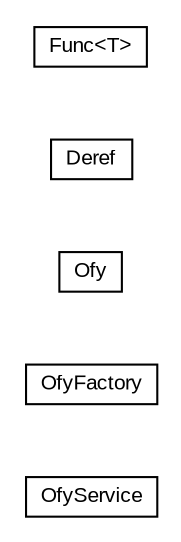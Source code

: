 #!/usr/local/bin/dot
#
# Class diagram 
# Generated by UMLGraph version R5_6-24-gf6e263 (http://www.umlgraph.org/)
#

digraph G {
	edge [fontname="arial",fontsize=10,labelfontname="arial",labelfontsize=10];
	node [fontname="arial",fontsize=10,shape=plaintext];
	nodesep=0.25;
	ranksep=0.5;
	rankdir=LR;
	// com.gwtplatform.carstore.server.dao.objectify.OfyService
	c80380 [label=<<table title="com.gwtplatform.carstore.server.dao.objectify.OfyService" border="0" cellborder="1" cellspacing="0" cellpadding="2" port="p" href="./OfyService.html">
		<tr><td><table border="0" cellspacing="0" cellpadding="1">
<tr><td align="center" balign="center"> OfyService </td></tr>
		</table></td></tr>
		</table>>, URL="./OfyService.html", fontname="arial", fontcolor="black", fontsize=10.0];
	// com.gwtplatform.carstore.server.dao.objectify.OfyFactory
	c80381 [label=<<table title="com.gwtplatform.carstore.server.dao.objectify.OfyFactory" border="0" cellborder="1" cellspacing="0" cellpadding="2" port="p" href="./OfyFactory.html">
		<tr><td><table border="0" cellspacing="0" cellpadding="1">
<tr><td align="center" balign="center"> OfyFactory </td></tr>
		</table></td></tr>
		</table>>, URL="./OfyFactory.html", fontname="arial", fontcolor="black", fontsize=10.0];
	// com.gwtplatform.carstore.server.dao.objectify.Ofy
	c80382 [label=<<table title="com.gwtplatform.carstore.server.dao.objectify.Ofy" border="0" cellborder="1" cellspacing="0" cellpadding="2" port="p" href="./Ofy.html">
		<tr><td><table border="0" cellspacing="0" cellpadding="1">
<tr><td align="center" balign="center"> Ofy </td></tr>
		</table></td></tr>
		</table>>, URL="./Ofy.html", fontname="arial", fontcolor="black", fontsize=10.0];
	// com.gwtplatform.carstore.server.dao.objectify.Deref
	c80383 [label=<<table title="com.gwtplatform.carstore.server.dao.objectify.Deref" border="0" cellborder="1" cellspacing="0" cellpadding="2" port="p" href="./Deref.html">
		<tr><td><table border="0" cellspacing="0" cellpadding="1">
<tr><td align="center" balign="center"> Deref </td></tr>
		</table></td></tr>
		</table>>, URL="./Deref.html", fontname="arial", fontcolor="black", fontsize=10.0];
	// com.gwtplatform.carstore.server.dao.objectify.Deref.Func<T>
	c80384 [label=<<table title="com.gwtplatform.carstore.server.dao.objectify.Deref.Func" border="0" cellborder="1" cellspacing="0" cellpadding="2" port="p" href="./Deref.Func.html">
		<tr><td><table border="0" cellspacing="0" cellpadding="1">
<tr><td align="center" balign="center"> Func&lt;T&gt; </td></tr>
		</table></td></tr>
		</table>>, URL="./Deref.Func.html", fontname="arial", fontcolor="black", fontsize=10.0];
}

